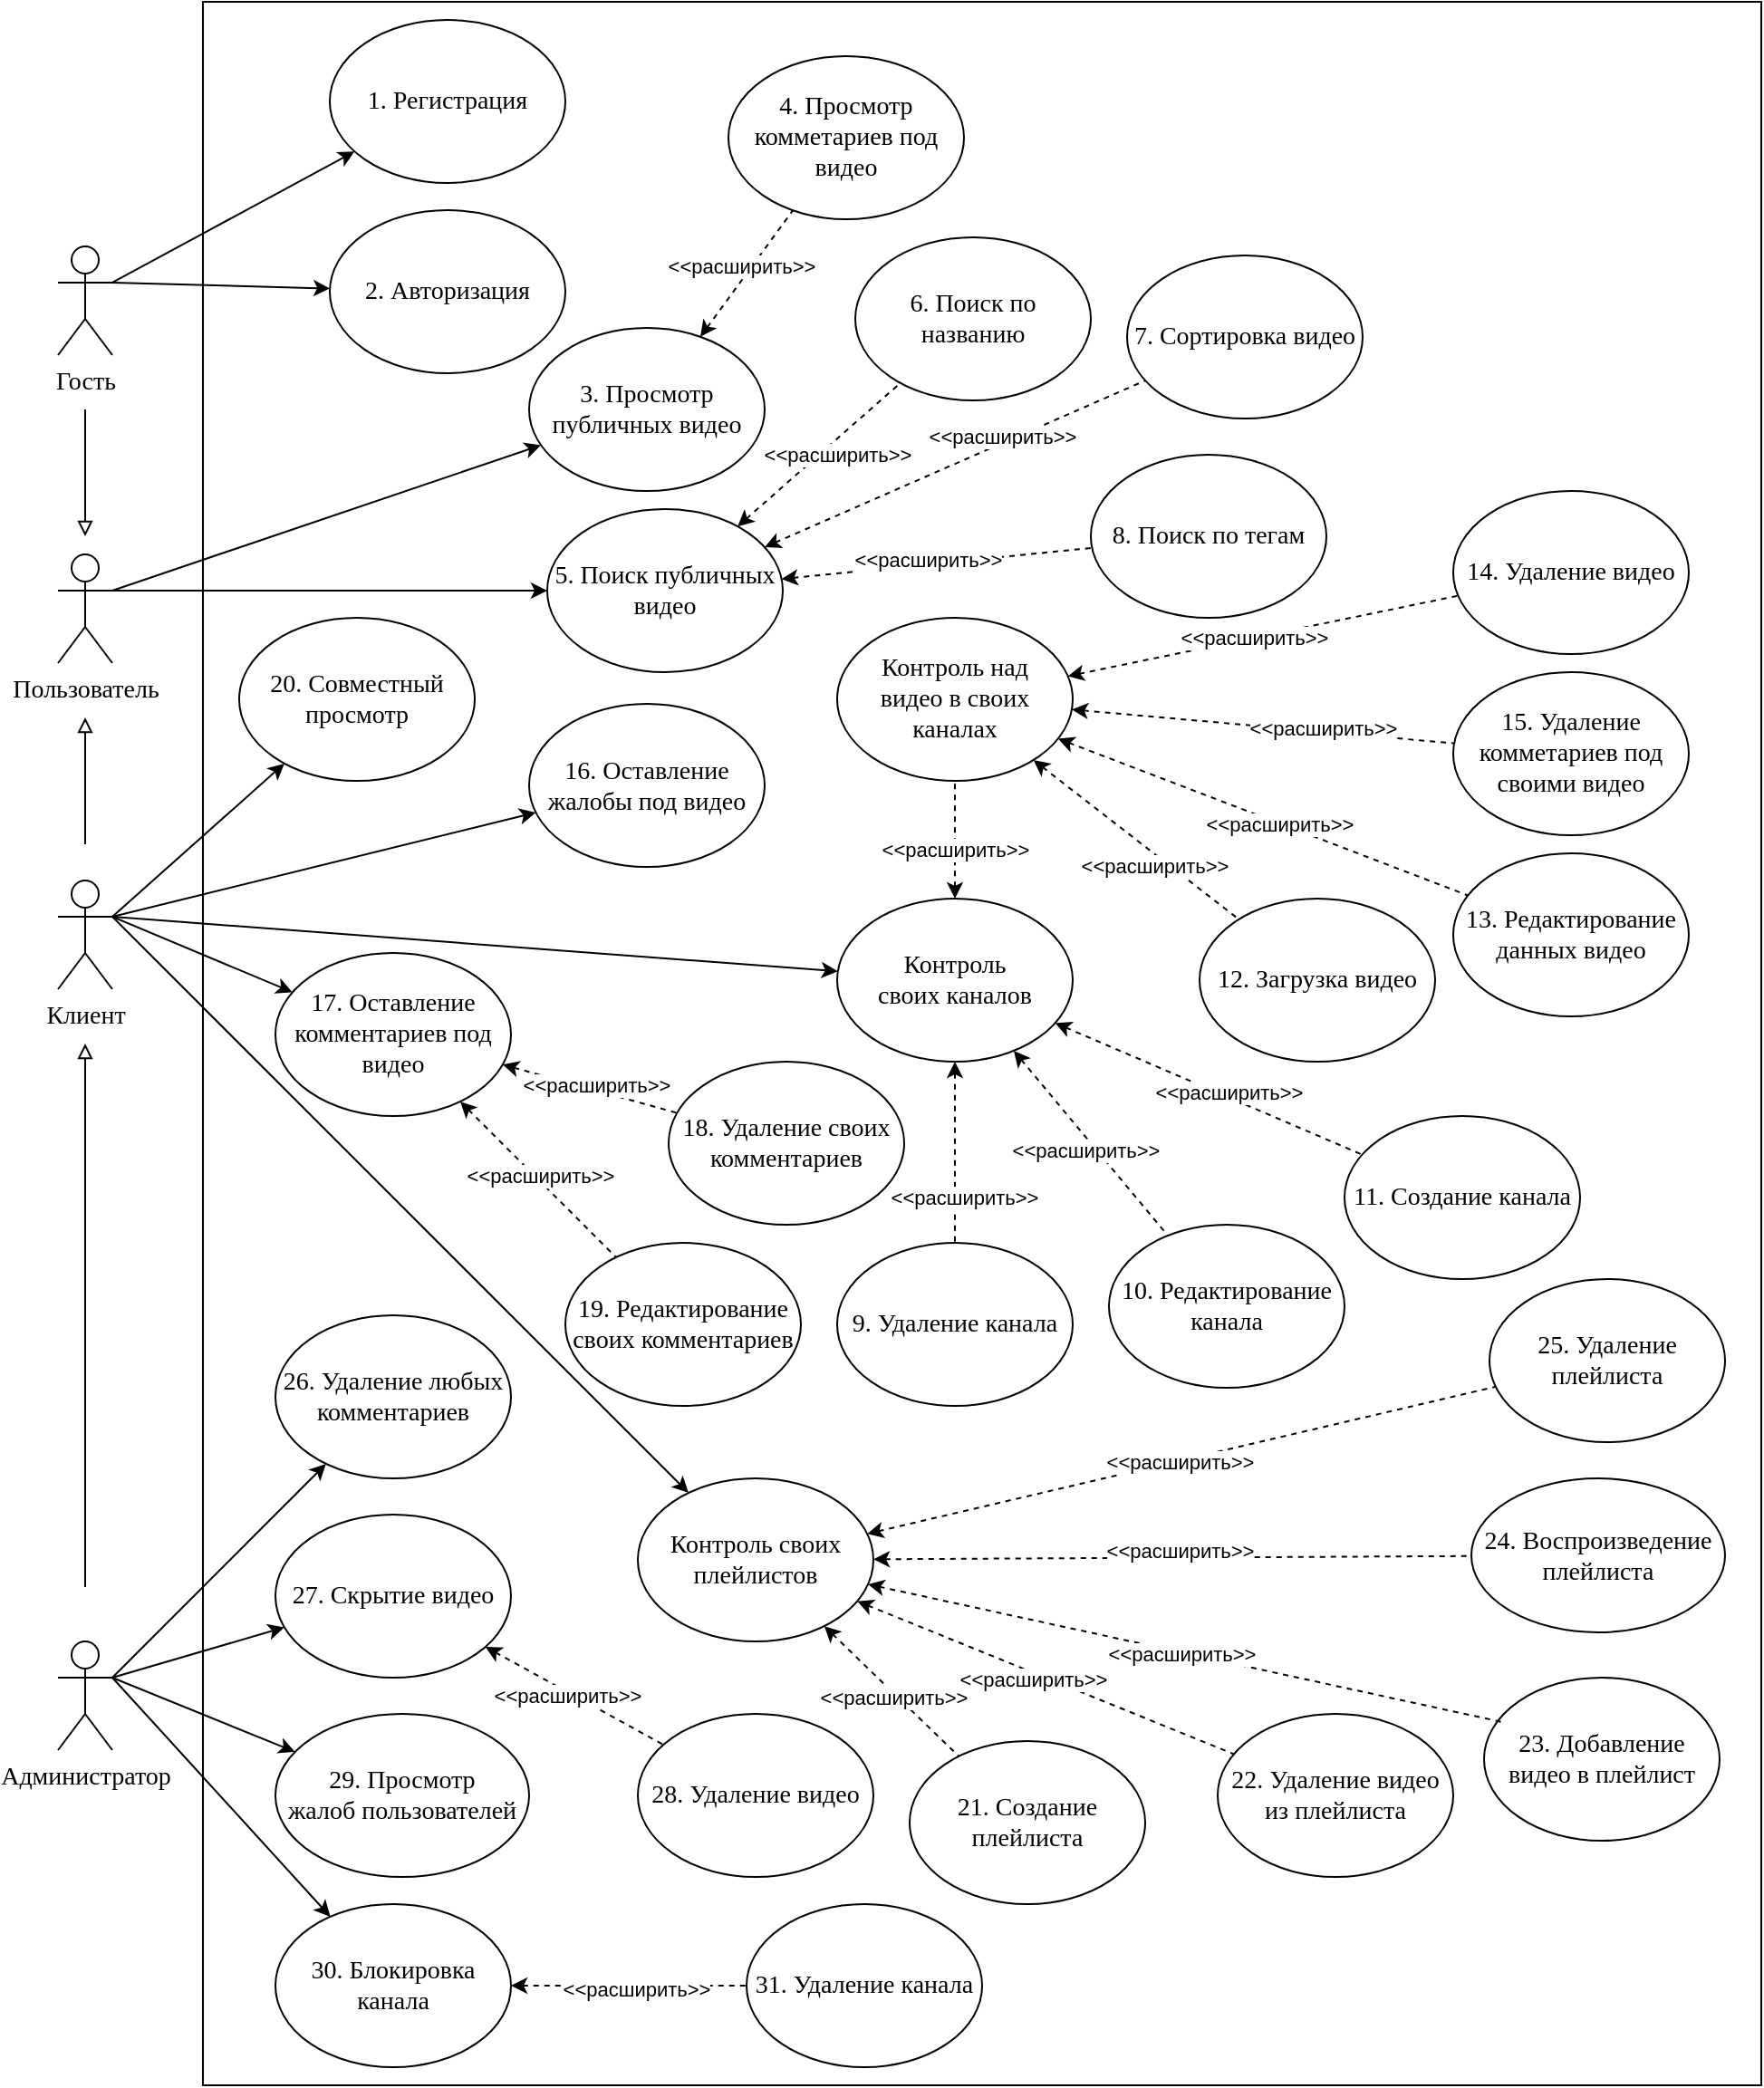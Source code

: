 <mxfile version="24.7.8">
  <diagram name="Страница — 1" id="E6bSnF_VHT4iEEO59rYy">
    <mxGraphModel dx="1050" dy="621" grid="1" gridSize="10" guides="1" tooltips="1" connect="1" arrows="1" fold="1" page="1" pageScale="1" pageWidth="827" pageHeight="1169" math="0" shadow="0">
      <root>
        <mxCell id="0" />
        <mxCell id="1" parent="0" />
        <mxCell id="m1uOOj59rF31rRHAzahm-8" value="" style="rounded=0;whiteSpace=wrap;html=1;" parent="1" vertex="1">
          <mxGeometry x="440" y="40" width="860" height="1150" as="geometry" />
        </mxCell>
        <mxCell id="gjHrM2PTtC39Y9KLKscD-3" style="edgeStyle=none;shape=connector;rounded=0;orthogonalLoop=1;jettySize=auto;html=1;exitX=1;exitY=0.333;exitDx=0;exitDy=0;exitPerimeter=0;strokeColor=default;align=center;verticalAlign=middle;fontFamily=Helvetica;fontSize=11;fontColor=default;labelBackgroundColor=default;endArrow=classic;" parent="1" source="4aJVaFBn8uNp1Ig8Rj45-1" target="4aJVaFBn8uNp1Ig8Rj45-6" edge="1">
          <mxGeometry relative="1" as="geometry" />
        </mxCell>
        <mxCell id="gjHrM2PTtC39Y9KLKscD-4" style="edgeStyle=none;shape=connector;rounded=0;orthogonalLoop=1;jettySize=auto;html=1;exitX=1;exitY=0.333;exitDx=0;exitDy=0;exitPerimeter=0;strokeColor=default;align=center;verticalAlign=middle;fontFamily=Helvetica;fontSize=11;fontColor=default;labelBackgroundColor=default;endArrow=classic;" parent="1" source="4aJVaFBn8uNp1Ig8Rj45-1" target="4aJVaFBn8uNp1Ig8Rj45-7" edge="1">
          <mxGeometry relative="1" as="geometry" />
        </mxCell>
        <mxCell id="4aJVaFBn8uNp1Ig8Rj45-1" value="Пользователь" style="shape=umlActor;verticalLabelPosition=bottom;verticalAlign=top;html=1;outlineConnect=0;fontFamily=Times New Roman;fontSize=14;" parent="1" vertex="1">
          <mxGeometry x="360" y="345" width="30" height="60" as="geometry" />
        </mxCell>
        <mxCell id="4aJVaFBn8uNp1Ig8Rj45-15" style="edgeStyle=none;shape=connector;rounded=0;orthogonalLoop=1;jettySize=auto;html=1;strokeColor=default;align=center;verticalAlign=middle;fontFamily=Helvetica;fontSize=11;fontColor=default;labelBackgroundColor=default;endArrow=block;endFill=0;" parent="1" edge="1">
          <mxGeometry relative="1" as="geometry">
            <mxPoint x="375" y="265" as="sourcePoint" />
            <mxPoint x="375" y="335" as="targetPoint" />
          </mxGeometry>
        </mxCell>
        <mxCell id="gjHrM2PTtC39Y9KLKscD-1" style="rounded=0;orthogonalLoop=1;jettySize=auto;html=1;exitX=1;exitY=0.333;exitDx=0;exitDy=0;exitPerimeter=0;" parent="1" source="4aJVaFBn8uNp1Ig8Rj45-2" target="4aJVaFBn8uNp1Ig8Rj45-10" edge="1">
          <mxGeometry relative="1" as="geometry" />
        </mxCell>
        <mxCell id="gjHrM2PTtC39Y9KLKscD-2" style="edgeStyle=none;shape=connector;rounded=0;orthogonalLoop=1;jettySize=auto;html=1;exitX=1;exitY=0.333;exitDx=0;exitDy=0;exitPerimeter=0;strokeColor=default;align=center;verticalAlign=middle;fontFamily=Helvetica;fontSize=11;fontColor=default;labelBackgroundColor=default;endArrow=classic;" parent="1" source="4aJVaFBn8uNp1Ig8Rj45-2" target="4aJVaFBn8uNp1Ig8Rj45-11" edge="1">
          <mxGeometry relative="1" as="geometry" />
        </mxCell>
        <mxCell id="4aJVaFBn8uNp1Ig8Rj45-2" value="Гость" style="shape=umlActor;verticalLabelPosition=bottom;verticalAlign=top;html=1;outlineConnect=0;fontFamily=Times New Roman;fontSize=14;" parent="1" vertex="1">
          <mxGeometry x="360" y="175" width="30" height="60" as="geometry" />
        </mxCell>
        <mxCell id="4aJVaFBn8uNp1Ig8Rj45-16" style="edgeStyle=none;shape=connector;rounded=0;orthogonalLoop=1;jettySize=auto;html=1;strokeColor=default;align=center;verticalAlign=middle;fontFamily=Helvetica;fontSize=11;fontColor=default;labelBackgroundColor=default;endArrow=block;endFill=0;" parent="1" edge="1">
          <mxGeometry relative="1" as="geometry">
            <mxPoint x="375" y="505" as="sourcePoint" />
            <mxPoint x="375" y="435" as="targetPoint" />
          </mxGeometry>
        </mxCell>
        <mxCell id="gjHrM2PTtC39Y9KLKscD-5" style="edgeStyle=none;shape=connector;rounded=0;orthogonalLoop=1;jettySize=auto;html=1;exitX=1;exitY=0.333;exitDx=0;exitDy=0;exitPerimeter=0;strokeColor=default;align=center;verticalAlign=middle;fontFamily=Helvetica;fontSize=11;fontColor=default;labelBackgroundColor=default;endArrow=classic;" parent="1" source="4aJVaFBn8uNp1Ig8Rj45-3" target="m1uOOj59rF31rRHAzahm-59" edge="1">
          <mxGeometry relative="1" as="geometry" />
        </mxCell>
        <mxCell id="gjHrM2PTtC39Y9KLKscD-6" style="edgeStyle=none;shape=connector;rounded=0;orthogonalLoop=1;jettySize=auto;html=1;exitX=1;exitY=0.333;exitDx=0;exitDy=0;exitPerimeter=0;strokeColor=default;align=center;verticalAlign=middle;fontFamily=Helvetica;fontSize=11;fontColor=default;labelBackgroundColor=default;endArrow=classic;" parent="1" source="4aJVaFBn8uNp1Ig8Rj45-3" target="m1uOOj59rF31rRHAzahm-47" edge="1">
          <mxGeometry relative="1" as="geometry" />
        </mxCell>
        <mxCell id="gjHrM2PTtC39Y9KLKscD-7" style="edgeStyle=none;shape=connector;rounded=0;orthogonalLoop=1;jettySize=auto;html=1;exitX=1;exitY=0.333;exitDx=0;exitDy=0;exitPerimeter=0;strokeColor=default;align=center;verticalAlign=middle;fontFamily=Helvetica;fontSize=11;fontColor=default;labelBackgroundColor=default;endArrow=classic;" parent="1" source="4aJVaFBn8uNp1Ig8Rj45-3" target="m1uOOj59rF31rRHAzahm-53" edge="1">
          <mxGeometry relative="1" as="geometry" />
        </mxCell>
        <mxCell id="gjHrM2PTtC39Y9KLKscD-8" style="edgeStyle=none;shape=connector;rounded=0;orthogonalLoop=1;jettySize=auto;html=1;exitX=1;exitY=0.333;exitDx=0;exitDy=0;exitPerimeter=0;strokeColor=default;align=center;verticalAlign=middle;fontFamily=Helvetica;fontSize=11;fontColor=default;labelBackgroundColor=default;endArrow=classic;" parent="1" source="4aJVaFBn8uNp1Ig8Rj45-3" target="m1uOOj59rF31rRHAzahm-26" edge="1">
          <mxGeometry relative="1" as="geometry" />
        </mxCell>
        <mxCell id="gjHrM2PTtC39Y9KLKscD-9" style="edgeStyle=none;shape=connector;rounded=0;orthogonalLoop=1;jettySize=auto;html=1;exitX=1;exitY=0.333;exitDx=0;exitDy=0;exitPerimeter=0;strokeColor=default;align=center;verticalAlign=middle;fontFamily=Helvetica;fontSize=11;fontColor=default;labelBackgroundColor=default;endArrow=classic;" parent="1" source="4aJVaFBn8uNp1Ig8Rj45-3" target="m1uOOj59rF31rRHAzahm-18" edge="1">
          <mxGeometry relative="1" as="geometry" />
        </mxCell>
        <mxCell id="4aJVaFBn8uNp1Ig8Rj45-3" value="Клиент" style="shape=umlActor;verticalLabelPosition=bottom;verticalAlign=top;html=1;outlineConnect=0;fontFamily=Times New Roman;fontSize=14;" parent="1" vertex="1">
          <mxGeometry x="360" y="525" width="30" height="60" as="geometry" />
        </mxCell>
        <mxCell id="4aJVaFBn8uNp1Ig8Rj45-17" style="edgeStyle=none;shape=connector;rounded=0;orthogonalLoop=1;jettySize=auto;html=1;strokeColor=default;align=center;verticalAlign=middle;fontFamily=Helvetica;fontSize=11;fontColor=default;labelBackgroundColor=default;endArrow=block;endFill=0;" parent="1" edge="1">
          <mxGeometry relative="1" as="geometry">
            <mxPoint x="375" y="915" as="sourcePoint" />
            <mxPoint x="375" y="615" as="targetPoint" />
          </mxGeometry>
        </mxCell>
        <mxCell id="gjHrM2PTtC39Y9KLKscD-10" style="edgeStyle=none;shape=connector;rounded=0;orthogonalLoop=1;jettySize=auto;html=1;exitX=1;exitY=0.333;exitDx=0;exitDy=0;exitPerimeter=0;strokeColor=default;align=center;verticalAlign=middle;fontFamily=Helvetica;fontSize=11;fontColor=default;labelBackgroundColor=default;endArrow=classic;" parent="1" source="4aJVaFBn8uNp1Ig8Rj45-4" target="4aJVaFBn8uNp1Ig8Rj45-26" edge="1">
          <mxGeometry relative="1" as="geometry" />
        </mxCell>
        <mxCell id="gjHrM2PTtC39Y9KLKscD-11" style="edgeStyle=none;shape=connector;rounded=0;orthogonalLoop=1;jettySize=auto;html=1;exitX=1;exitY=0.333;exitDx=0;exitDy=0;exitPerimeter=0;strokeColor=default;align=center;verticalAlign=middle;fontFamily=Helvetica;fontSize=11;fontColor=default;labelBackgroundColor=default;endArrow=classic;" parent="1" source="4aJVaFBn8uNp1Ig8Rj45-4" target="4aJVaFBn8uNp1Ig8Rj45-24" edge="1">
          <mxGeometry relative="1" as="geometry" />
        </mxCell>
        <mxCell id="gjHrM2PTtC39Y9KLKscD-12" style="edgeStyle=none;shape=connector;rounded=0;orthogonalLoop=1;jettySize=auto;html=1;exitX=1;exitY=0.333;exitDx=0;exitDy=0;exitPerimeter=0;strokeColor=default;align=center;verticalAlign=middle;fontFamily=Helvetica;fontSize=11;fontColor=default;labelBackgroundColor=default;endArrow=classic;" parent="1" source="4aJVaFBn8uNp1Ig8Rj45-4" target="4aJVaFBn8uNp1Ig8Rj45-25" edge="1">
          <mxGeometry relative="1" as="geometry" />
        </mxCell>
        <mxCell id="gjHrM2PTtC39Y9KLKscD-13" style="edgeStyle=none;shape=connector;rounded=0;orthogonalLoop=1;jettySize=auto;html=1;exitX=1;exitY=0.333;exitDx=0;exitDy=0;exitPerimeter=0;strokeColor=default;align=center;verticalAlign=middle;fontFamily=Helvetica;fontSize=11;fontColor=default;labelBackgroundColor=default;endArrow=classic;" parent="1" source="4aJVaFBn8uNp1Ig8Rj45-4" target="c1cYwW5EanxMe2z8Xv_R-3" edge="1">
          <mxGeometry relative="1" as="geometry" />
        </mxCell>
        <mxCell id="4aJVaFBn8uNp1Ig8Rj45-4" value="Администратор" style="shape=umlActor;verticalLabelPosition=bottom;verticalAlign=top;html=1;outlineConnect=0;fontFamily=Times New Roman;fontSize=14;" parent="1" vertex="1">
          <mxGeometry x="360" y="945" width="30" height="60" as="geometry" />
        </mxCell>
        <mxCell id="m1uOOj59rF31rRHAzahm-50" style="edgeStyle=none;shape=connector;rounded=0;orthogonalLoop=1;jettySize=auto;html=1;dashed=1;strokeColor=default;align=center;verticalAlign=middle;fontFamily=Helvetica;fontSize=11;fontColor=default;labelBackgroundColor=default;startArrow=classic;startFill=1;endArrow=none;endFill=0;" parent="1" source="4aJVaFBn8uNp1Ig8Rj45-6" target="m1uOOj59rF31rRHAzahm-49" edge="1">
          <mxGeometry relative="1" as="geometry" />
        </mxCell>
        <mxCell id="m1uOOj59rF31rRHAzahm-81" value="&amp;lt;&amp;lt;расширить&amp;gt;&amp;gt;" style="edgeLabel;html=1;align=center;verticalAlign=middle;resizable=0;points=[];fontFamily=Helvetica;fontSize=11;fontColor=default;labelBackgroundColor=default;" parent="m1uOOj59rF31rRHAzahm-50" vertex="1" connectable="0">
          <mxGeometry x="0.027" y="5" relative="1" as="geometry">
            <mxPoint as="offset" />
          </mxGeometry>
        </mxCell>
        <mxCell id="4aJVaFBn8uNp1Ig8Rj45-6" value="3. Просмотр публичных видео" style="ellipse;whiteSpace=wrap;html=1;fontFamily=Times New Roman;fontSize=14;" parent="1" vertex="1">
          <mxGeometry x="620" y="220" width="130" height="90" as="geometry" />
        </mxCell>
        <mxCell id="m1uOOj59rF31rRHAzahm-11" style="edgeStyle=none;shape=connector;rounded=0;orthogonalLoop=1;jettySize=auto;html=1;dashed=1;strokeColor=default;align=center;verticalAlign=middle;fontFamily=Helvetica;fontSize=11;fontColor=default;labelBackgroundColor=default;startArrow=classic;startFill=1;endArrow=none;endFill=0;" parent="1" source="4aJVaFBn8uNp1Ig8Rj45-7" target="m1uOOj59rF31rRHAzahm-9" edge="1">
          <mxGeometry relative="1" as="geometry" />
        </mxCell>
        <mxCell id="m1uOOj59rF31rRHAzahm-80" value="&amp;lt;&amp;lt;расширить&amp;gt;&amp;gt;" style="edgeLabel;html=1;align=center;verticalAlign=middle;resizable=0;points=[];fontFamily=Helvetica;fontSize=11;fontColor=default;labelBackgroundColor=default;" parent="m1uOOj59rF31rRHAzahm-11" vertex="1" connectable="0">
          <mxGeometry x="-0.0" y="3" relative="1" as="geometry">
            <mxPoint x="12" y="2" as="offset" />
          </mxGeometry>
        </mxCell>
        <mxCell id="m1uOOj59rF31rRHAzahm-12" style="edgeStyle=none;shape=connector;rounded=0;orthogonalLoop=1;jettySize=auto;html=1;dashed=1;strokeColor=default;align=center;verticalAlign=middle;fontFamily=Helvetica;fontSize=11;fontColor=default;labelBackgroundColor=default;startArrow=classic;startFill=1;endArrow=none;endFill=0;" parent="1" source="4aJVaFBn8uNp1Ig8Rj45-7" target="m1uOOj59rF31rRHAzahm-10" edge="1">
          <mxGeometry relative="1" as="geometry" />
        </mxCell>
        <mxCell id="m1uOOj59rF31rRHAzahm-78" value="&amp;lt;&amp;lt;расширить&amp;gt;&amp;gt;" style="edgeLabel;html=1;align=center;verticalAlign=middle;resizable=0;points=[];fontFamily=Helvetica;fontSize=11;fontColor=default;labelBackgroundColor=default;" parent="m1uOOj59rF31rRHAzahm-12" vertex="1" connectable="0">
          <mxGeometry x="-0.059" y="3" relative="1" as="geometry">
            <mxPoint as="offset" />
          </mxGeometry>
        </mxCell>
        <mxCell id="m1uOOj59rF31rRHAzahm-14" style="edgeStyle=none;shape=connector;rounded=0;orthogonalLoop=1;jettySize=auto;html=1;dashed=1;strokeColor=default;align=center;verticalAlign=middle;fontFamily=Helvetica;fontSize=11;fontColor=default;labelBackgroundColor=default;startArrow=classic;startFill=1;endArrow=none;endFill=0;" parent="1" source="4aJVaFBn8uNp1Ig8Rj45-7" target="m1uOOj59rF31rRHAzahm-13" edge="1">
          <mxGeometry relative="1" as="geometry" />
        </mxCell>
        <mxCell id="m1uOOj59rF31rRHAzahm-79" value="&amp;lt;&amp;lt;расширить&amp;gt;&amp;gt;" style="edgeLabel;html=1;align=center;verticalAlign=middle;resizable=0;points=[];fontFamily=Helvetica;fontSize=11;fontColor=default;labelBackgroundColor=default;" parent="m1uOOj59rF31rRHAzahm-14" vertex="1" connectable="0">
          <mxGeometry x="-0.012" y="3" relative="1" as="geometry">
            <mxPoint x="28" y="-13" as="offset" />
          </mxGeometry>
        </mxCell>
        <mxCell id="4aJVaFBn8uNp1Ig8Rj45-7" value="5. Поиск публичных видео" style="ellipse;whiteSpace=wrap;html=1;fontFamily=Times New Roman;fontSize=14;" parent="1" vertex="1">
          <mxGeometry x="630" y="320" width="130" height="90" as="geometry" />
        </mxCell>
        <mxCell id="4aJVaFBn8uNp1Ig8Rj45-10" value="1. Регистрация" style="ellipse;whiteSpace=wrap;html=1;fontFamily=Times New Roman;fontSize=14;" parent="1" vertex="1">
          <mxGeometry x="510" y="50" width="130" height="90" as="geometry" />
        </mxCell>
        <mxCell id="4aJVaFBn8uNp1Ig8Rj45-11" value="2. Авторизация" style="ellipse;whiteSpace=wrap;html=1;fontFamily=Times New Roman;fontSize=14;" parent="1" vertex="1">
          <mxGeometry x="510" y="155" width="130" height="90" as="geometry" />
        </mxCell>
        <mxCell id="m1uOOj59rF31rRHAzahm-17" style="edgeStyle=none;shape=connector;rounded=0;orthogonalLoop=1;jettySize=auto;html=1;dashed=1;strokeColor=default;align=center;verticalAlign=middle;fontFamily=Helvetica;fontSize=11;fontColor=default;labelBackgroundColor=default;startArrow=classic;startFill=1;endArrow=none;endFill=0;" parent="1" source="4aJVaFBn8uNp1Ig8Rj45-24" target="m1uOOj59rF31rRHAzahm-15" edge="1">
          <mxGeometry relative="1" as="geometry" />
        </mxCell>
        <mxCell id="m1uOOj59rF31rRHAzahm-73" value="&amp;lt;&amp;lt;расширить&amp;gt;&amp;gt;" style="edgeLabel;html=1;align=center;verticalAlign=middle;resizable=0;points=[];fontFamily=Helvetica;fontSize=11;fontColor=default;labelBackgroundColor=default;" parent="m1uOOj59rF31rRHAzahm-17" vertex="1" connectable="0">
          <mxGeometry x="-0.061" y="-2" relative="1" as="geometry">
            <mxPoint as="offset" />
          </mxGeometry>
        </mxCell>
        <mxCell id="4aJVaFBn8uNp1Ig8Rj45-24" value="&lt;span style=&quot;font-size: 14px; font-family: &amp;quot;Times New Roman&amp;quot;, serif;&quot;&gt;27. Скрытие видео&lt;/span&gt;" style="ellipse;whiteSpace=wrap;html=1;fontFamily=Times New Roman;fontSize=14;" parent="1" vertex="1">
          <mxGeometry x="480" y="875" width="130" height="90" as="geometry" />
        </mxCell>
        <mxCell id="4aJVaFBn8uNp1Ig8Rj45-25" value="&lt;span style=&quot;font-size: 14px; font-family: &amp;quot;Times New Roman&amp;quot;, serif;&quot;&gt;29. Просмотр&lt;br style=&quot;font-size: 14px;&quot;&gt;жалоб&amp;nbsp;&lt;/span&gt;&lt;span style=&quot;font-family: &amp;quot;Times New Roman&amp;quot;, serif; background-color: initial;&quot;&gt;пользователей&lt;/span&gt;" style="ellipse;whiteSpace=wrap;html=1;fontFamily=Times New Roman;fontSize=14;" parent="1" vertex="1">
          <mxGeometry x="480" y="985" width="140" height="90" as="geometry" />
        </mxCell>
        <mxCell id="4aJVaFBn8uNp1Ig8Rj45-26" value="&lt;div&gt;&lt;span style=&quot;font-size: 14px; font-family: &amp;quot;Times New Roman&amp;quot;, serif;&quot;&gt;26. Удаление любых комментариев&lt;/span&gt;&lt;/div&gt;" style="ellipse;whiteSpace=wrap;html=1;fontFamily=Times New Roman;fontSize=14;" parent="1" vertex="1">
          <mxGeometry x="480" y="765" width="130" height="90" as="geometry" />
        </mxCell>
        <mxCell id="m1uOOj59rF31rRHAzahm-9" value="6. Поиск по названию" style="ellipse;whiteSpace=wrap;html=1;fontFamily=Times New Roman;fontSize=14;" parent="1" vertex="1">
          <mxGeometry x="800" y="170" width="130" height="90" as="geometry" />
        </mxCell>
        <mxCell id="m1uOOj59rF31rRHAzahm-10" value="8. Поиск по тегам" style="ellipse;whiteSpace=wrap;html=1;fontFamily=Times New Roman;fontSize=14;" parent="1" vertex="1">
          <mxGeometry x="930" y="290" width="130" height="90" as="geometry" />
        </mxCell>
        <mxCell id="m1uOOj59rF31rRHAzahm-13" value="7. Сортировка видео" style="ellipse;whiteSpace=wrap;html=1;fontFamily=Times New Roman;fontSize=14;" parent="1" vertex="1">
          <mxGeometry x="950" y="180" width="130" height="90" as="geometry" />
        </mxCell>
        <mxCell id="m1uOOj59rF31rRHAzahm-15" value="&lt;span style=&quot;font-size: 14px; font-family: &amp;quot;Times New Roman&amp;quot;, serif;&quot;&gt;28. Удаление видео&lt;/span&gt;" style="ellipse;whiteSpace=wrap;html=1;fontFamily=Times New Roman;fontSize=14;" parent="1" vertex="1">
          <mxGeometry x="680" y="985" width="130" height="90" as="geometry" />
        </mxCell>
        <mxCell id="m1uOOj59rF31rRHAzahm-22" style="edgeStyle=none;shape=connector;rounded=0;orthogonalLoop=1;jettySize=auto;html=1;dashed=1;strokeColor=default;align=center;verticalAlign=middle;fontFamily=Helvetica;fontSize=11;fontColor=default;labelBackgroundColor=default;startArrow=classic;startFill=1;endArrow=none;endFill=0;" parent="1" source="m1uOOj59rF31rRHAzahm-18" target="m1uOOj59rF31rRHAzahm-19" edge="1">
          <mxGeometry relative="1" as="geometry" />
        </mxCell>
        <mxCell id="m1uOOj59rF31rRHAzahm-66" value="&amp;lt;&amp;lt;расширить&amp;gt;&amp;gt;" style="edgeLabel;html=1;align=center;verticalAlign=middle;resizable=0;points=[];fontFamily=Helvetica;fontSize=11;fontColor=default;labelBackgroundColor=default;" parent="m1uOOj59rF31rRHAzahm-22" vertex="1" connectable="0">
          <mxGeometry x="0.114" y="2" relative="1" as="geometry">
            <mxPoint as="offset" />
          </mxGeometry>
        </mxCell>
        <mxCell id="m1uOOj59rF31rRHAzahm-23" style="edgeStyle=none;shape=connector;rounded=0;orthogonalLoop=1;jettySize=auto;html=1;dashed=1;strokeColor=default;align=center;verticalAlign=middle;fontFamily=Helvetica;fontSize=11;fontColor=default;labelBackgroundColor=default;startArrow=classic;startFill=1;endArrow=none;endFill=0;" parent="1" source="m1uOOj59rF31rRHAzahm-18" target="m1uOOj59rF31rRHAzahm-21" edge="1">
          <mxGeometry relative="1" as="geometry" />
        </mxCell>
        <mxCell id="m1uOOj59rF31rRHAzahm-64" value="&amp;lt;&amp;lt;расширить&amp;gt;&amp;gt;" style="edgeLabel;html=1;align=center;verticalAlign=middle;resizable=0;points=[];fontFamily=Helvetica;fontSize=11;fontColor=default;labelBackgroundColor=default;" parent="m1uOOj59rF31rRHAzahm-23" vertex="1" connectable="0">
          <mxGeometry x="0.238" y="2" relative="1" as="geometry">
            <mxPoint x="3" y="13" as="offset" />
          </mxGeometry>
        </mxCell>
        <mxCell id="m1uOOj59rF31rRHAzahm-24" style="edgeStyle=none;shape=connector;rounded=0;orthogonalLoop=1;jettySize=auto;html=1;dashed=1;strokeColor=default;align=center;verticalAlign=middle;fontFamily=Helvetica;fontSize=11;fontColor=default;labelBackgroundColor=default;startArrow=classic;startFill=1;endArrow=none;endFill=0;" parent="1" source="m1uOOj59rF31rRHAzahm-18" target="m1uOOj59rF31rRHAzahm-20" edge="1">
          <mxGeometry relative="1" as="geometry" />
        </mxCell>
        <mxCell id="m1uOOj59rF31rRHAzahm-65" value="&amp;lt;&amp;lt;расширить&amp;gt;&amp;gt;" style="edgeLabel;html=1;align=center;verticalAlign=middle;resizable=0;points=[];fontFamily=Helvetica;fontSize=11;fontColor=default;labelBackgroundColor=default;" parent="m1uOOj59rF31rRHAzahm-24" vertex="1" connectable="0">
          <mxGeometry x="0.007" y="-5" relative="1" as="geometry">
            <mxPoint as="offset" />
          </mxGeometry>
        </mxCell>
        <mxCell id="m1uOOj59rF31rRHAzahm-40" style="edgeStyle=none;shape=connector;rounded=0;orthogonalLoop=1;jettySize=auto;html=1;dashed=1;strokeColor=default;align=center;verticalAlign=middle;fontFamily=Helvetica;fontSize=11;fontColor=default;labelBackgroundColor=default;startArrow=classic;startFill=1;endArrow=none;endFill=0;" parent="1" source="m1uOOj59rF31rRHAzahm-18" target="m1uOOj59rF31rRHAzahm-38" edge="1">
          <mxGeometry relative="1" as="geometry" />
        </mxCell>
        <mxCell id="m1uOOj59rF31rRHAzahm-67" value="&amp;lt;&amp;lt;расширить&amp;gt;&amp;gt;" style="edgeLabel;html=1;align=center;verticalAlign=middle;resizable=0;points=[];fontFamily=Helvetica;fontSize=11;fontColor=default;labelBackgroundColor=default;" parent="m1uOOj59rF31rRHAzahm-40" vertex="1" connectable="0">
          <mxGeometry x="-0.173" y="-1" relative="1" as="geometry">
            <mxPoint x="-1" as="offset" />
          </mxGeometry>
        </mxCell>
        <mxCell id="m1uOOj59rF31rRHAzahm-18" value="&lt;span style=&quot;font-family: &amp;quot;Times New Roman&amp;quot;, serif;&quot;&gt;Контроль&lt;/span&gt;&lt;div&gt;&lt;font face=&quot;Times New Roman, serif&quot;&gt;своих каналов&lt;/font&gt;&lt;/div&gt;" style="ellipse;whiteSpace=wrap;html=1;fontFamily=Times New Roman;fontSize=14;" parent="1" vertex="1">
          <mxGeometry x="790" y="535" width="130" height="90" as="geometry" />
        </mxCell>
        <mxCell id="m1uOOj59rF31rRHAzahm-19" value="&lt;font face=&quot;Times New Roman, serif&quot;&gt;11. Создание канала&lt;/font&gt;" style="ellipse;whiteSpace=wrap;html=1;fontFamily=Times New Roman;fontSize=14;" parent="1" vertex="1">
          <mxGeometry x="1070" y="655" width="130" height="90" as="geometry" />
        </mxCell>
        <mxCell id="m1uOOj59rF31rRHAzahm-20" value="&lt;font face=&quot;Times New Roman, serif&quot;&gt;10. Редактирование канала&lt;/font&gt;" style="ellipse;whiteSpace=wrap;html=1;fontFamily=Times New Roman;fontSize=14;" parent="1" vertex="1">
          <mxGeometry x="940" y="715" width="130" height="90" as="geometry" />
        </mxCell>
        <mxCell id="m1uOOj59rF31rRHAzahm-21" value="&lt;font face=&quot;Times New Roman, serif&quot;&gt;9. Удаление канала&lt;/font&gt;" style="ellipse;whiteSpace=wrap;html=1;fontFamily=Times New Roman;fontSize=14;" parent="1" vertex="1">
          <mxGeometry x="790" y="725" width="130" height="90" as="geometry" />
        </mxCell>
        <mxCell id="m1uOOj59rF31rRHAzahm-33" style="edgeStyle=none;shape=connector;rounded=0;orthogonalLoop=1;jettySize=auto;html=1;dashed=1;strokeColor=default;align=center;verticalAlign=middle;fontFamily=Helvetica;fontSize=11;fontColor=default;labelBackgroundColor=default;startArrow=classic;startFill=1;endArrow=none;endFill=0;" parent="1" source="m1uOOj59rF31rRHAzahm-26" target="m1uOOj59rF31rRHAzahm-29" edge="1">
          <mxGeometry relative="1" as="geometry" />
        </mxCell>
        <mxCell id="m1uOOj59rF31rRHAzahm-68" value="&amp;lt;&amp;lt;расширить&amp;gt;&amp;gt;" style="edgeLabel;html=1;align=center;verticalAlign=middle;resizable=0;points=[];fontFamily=Helvetica;fontSize=11;fontColor=default;labelBackgroundColor=default;" parent="m1uOOj59rF31rRHAzahm-33" vertex="1" connectable="0">
          <mxGeometry x="-0.009" relative="1" as="geometry">
            <mxPoint as="offset" />
          </mxGeometry>
        </mxCell>
        <mxCell id="m1uOOj59rF31rRHAzahm-34" style="edgeStyle=none;shape=connector;rounded=0;orthogonalLoop=1;jettySize=auto;html=1;dashed=1;strokeColor=default;align=center;verticalAlign=middle;fontFamily=Helvetica;fontSize=11;fontColor=default;labelBackgroundColor=default;startArrow=classic;startFill=1;endArrow=none;endFill=0;" parent="1" source="m1uOOj59rF31rRHAzahm-26" target="m1uOOj59rF31rRHAzahm-31" edge="1">
          <mxGeometry relative="1" as="geometry" />
        </mxCell>
        <mxCell id="m1uOOj59rF31rRHAzahm-69" value="&amp;lt;&amp;lt;расширить&amp;gt;&amp;gt;" style="edgeLabel;html=1;align=center;verticalAlign=middle;resizable=0;points=[];fontFamily=Helvetica;fontSize=11;fontColor=default;labelBackgroundColor=default;" parent="m1uOOj59rF31rRHAzahm-34" vertex="1" connectable="0">
          <mxGeometry x="0.021" y="4" relative="1" as="geometry">
            <mxPoint as="offset" />
          </mxGeometry>
        </mxCell>
        <mxCell id="m1uOOj59rF31rRHAzahm-36" style="edgeStyle=none;shape=connector;rounded=0;orthogonalLoop=1;jettySize=auto;html=1;dashed=1;strokeColor=default;align=center;verticalAlign=middle;fontFamily=Helvetica;fontSize=11;fontColor=default;labelBackgroundColor=default;startArrow=classic;startFill=1;endArrow=none;endFill=0;" parent="1" source="m1uOOj59rF31rRHAzahm-26" target="m1uOOj59rF31rRHAzahm-32" edge="1">
          <mxGeometry relative="1" as="geometry" />
        </mxCell>
        <mxCell id="m1uOOj59rF31rRHAzahm-71" value="&amp;lt;&amp;lt;расширить&amp;gt;&amp;gt;" style="edgeLabel;html=1;align=center;verticalAlign=middle;resizable=0;points=[];fontFamily=Helvetica;fontSize=11;fontColor=default;labelBackgroundColor=default;" parent="m1uOOj59rF31rRHAzahm-36" vertex="1" connectable="0">
          <mxGeometry x="-0.053" y="-3" relative="1" as="geometry">
            <mxPoint as="offset" />
          </mxGeometry>
        </mxCell>
        <mxCell id="m1uOOj59rF31rRHAzahm-37" style="edgeStyle=none;shape=connector;rounded=0;orthogonalLoop=1;jettySize=auto;html=1;dashed=1;strokeColor=default;align=center;verticalAlign=middle;fontFamily=Helvetica;fontSize=11;fontColor=default;labelBackgroundColor=default;startArrow=classic;startFill=1;endArrow=none;endFill=0;" parent="1" source="m1uOOj59rF31rRHAzahm-26" target="m1uOOj59rF31rRHAzahm-28" edge="1">
          <mxGeometry relative="1" as="geometry" />
        </mxCell>
        <mxCell id="m1uOOj59rF31rRHAzahm-72" value="&amp;lt;&amp;lt;расширить&amp;gt;&amp;gt;" style="edgeLabel;html=1;align=center;verticalAlign=middle;resizable=0;points=[];fontFamily=Helvetica;fontSize=11;fontColor=default;labelBackgroundColor=default;" parent="m1uOOj59rF31rRHAzahm-37" vertex="1" connectable="0">
          <mxGeometry x="0.051" y="-2" relative="1" as="geometry">
            <mxPoint as="offset" />
          </mxGeometry>
        </mxCell>
        <mxCell id="m1uOOj59rF31rRHAzahm-26" value="&lt;font face=&quot;Times New Roman, serif&quot;&gt;Контроль своих плейлистов&lt;/font&gt;" style="ellipse;whiteSpace=wrap;html=1;fontFamily=Times New Roman;fontSize=14;" parent="1" vertex="1">
          <mxGeometry x="680" y="855" width="130" height="90" as="geometry" />
        </mxCell>
        <mxCell id="m1uOOj59rF31rRHAzahm-28" value="&lt;font face=&quot;Times New Roman, serif&quot;&gt;21. Создание плейлиста&lt;/font&gt;" style="ellipse;whiteSpace=wrap;html=1;fontFamily=Times New Roman;fontSize=14;" parent="1" vertex="1">
          <mxGeometry x="830" y="1000" width="130" height="90" as="geometry" />
        </mxCell>
        <mxCell id="m1uOOj59rF31rRHAzahm-29" value="&lt;font face=&quot;Times New Roman, serif&quot;&gt;25. Удаление плейлиcта&lt;/font&gt;" style="ellipse;whiteSpace=wrap;html=1;fontFamily=Times New Roman;fontSize=14;" parent="1" vertex="1">
          <mxGeometry x="1150" y="745" width="130" height="90" as="geometry" />
        </mxCell>
        <mxCell id="m1uOOj59rF31rRHAzahm-30" value="&lt;font face=&quot;Times New Roman, serif&quot;&gt;23. Добавление видео в плейлист&lt;/font&gt;" style="ellipse;whiteSpace=wrap;html=1;fontFamily=Times New Roman;fontSize=14;" parent="1" vertex="1">
          <mxGeometry x="1147" y="965" width="130" height="90" as="geometry" />
        </mxCell>
        <mxCell id="m1uOOj59rF31rRHAzahm-31" value="&lt;font face=&quot;Times New Roman, serif&quot;&gt;24. Воспроизведение плейлиста&lt;/font&gt;" style="ellipse;whiteSpace=wrap;html=1;fontFamily=Times New Roman;fontSize=14;" parent="1" vertex="1">
          <mxGeometry x="1140" y="855" width="140" height="85" as="geometry" />
        </mxCell>
        <mxCell id="m1uOOj59rF31rRHAzahm-32" value="&lt;font face=&quot;Times New Roman, serif&quot;&gt;22. Удаление видео из плейлиста&lt;/font&gt;" style="ellipse;whiteSpace=wrap;html=1;fontFamily=Times New Roman;fontSize=14;" parent="1" vertex="1">
          <mxGeometry x="1000" y="985" width="130" height="90" as="geometry" />
        </mxCell>
        <mxCell id="m1uOOj59rF31rRHAzahm-35" style="edgeStyle=none;shape=connector;rounded=0;orthogonalLoop=1;jettySize=auto;html=1;entryX=0.083;entryY=0.274;entryDx=0;entryDy=0;entryPerimeter=0;dashed=1;strokeColor=default;align=center;verticalAlign=middle;fontFamily=Helvetica;fontSize=11;fontColor=default;labelBackgroundColor=default;startArrow=classic;startFill=1;endArrow=none;endFill=0;" parent="1" source="m1uOOj59rF31rRHAzahm-26" target="m1uOOj59rF31rRHAzahm-30" edge="1">
          <mxGeometry relative="1" as="geometry" />
        </mxCell>
        <mxCell id="m1uOOj59rF31rRHAzahm-70" value="&amp;lt;&amp;lt;расширить&amp;gt;&amp;gt;" style="edgeLabel;html=1;align=center;verticalAlign=middle;resizable=0;points=[];fontFamily=Helvetica;fontSize=11;fontColor=default;labelBackgroundColor=default;" parent="m1uOOj59rF31rRHAzahm-35" vertex="1" connectable="0">
          <mxGeometry x="-0.021" y="-1" relative="1" as="geometry">
            <mxPoint x="1" as="offset" />
          </mxGeometry>
        </mxCell>
        <mxCell id="m1uOOj59rF31rRHAzahm-44" style="edgeStyle=none;shape=connector;rounded=0;orthogonalLoop=1;jettySize=auto;html=1;dashed=1;strokeColor=default;align=center;verticalAlign=middle;fontFamily=Helvetica;fontSize=11;fontColor=default;labelBackgroundColor=default;startArrow=classic;startFill=1;endArrow=none;endFill=0;" parent="1" source="m1uOOj59rF31rRHAzahm-38" target="m1uOOj59rF31rRHAzahm-42" edge="1">
          <mxGeometry relative="1" as="geometry" />
        </mxCell>
        <mxCell id="m1uOOj59rF31rRHAzahm-77" value="&amp;lt;&amp;lt;расширить&amp;gt;&amp;gt;" style="edgeLabel;html=1;align=center;verticalAlign=middle;resizable=0;points=[];fontFamily=Helvetica;fontSize=11;fontColor=default;labelBackgroundColor=default;" parent="m1uOOj59rF31rRHAzahm-44" vertex="1" connectable="0">
          <mxGeometry x="0.239" y="-5" relative="1" as="geometry">
            <mxPoint x="-1" as="offset" />
          </mxGeometry>
        </mxCell>
        <mxCell id="m1uOOj59rF31rRHAzahm-45" style="edgeStyle=none;shape=connector;rounded=0;orthogonalLoop=1;jettySize=auto;html=1;dashed=1;strokeColor=default;align=center;verticalAlign=middle;fontFamily=Helvetica;fontSize=11;fontColor=default;labelBackgroundColor=default;startArrow=classic;startFill=1;endArrow=none;endFill=0;" parent="1" source="m1uOOj59rF31rRHAzahm-38" target="m1uOOj59rF31rRHAzahm-43" edge="1">
          <mxGeometry relative="1" as="geometry" />
        </mxCell>
        <mxCell id="m1uOOj59rF31rRHAzahm-76" value="&amp;lt;&amp;lt;расширить&amp;gt;&amp;gt;" style="edgeLabel;html=1;align=center;verticalAlign=middle;resizable=0;points=[];fontFamily=Helvetica;fontSize=11;fontColor=default;labelBackgroundColor=default;" parent="m1uOOj59rF31rRHAzahm-45" vertex="1" connectable="0">
          <mxGeometry x="0.305" y="1" relative="1" as="geometry">
            <mxPoint x="-26" y="-8" as="offset" />
          </mxGeometry>
        </mxCell>
        <mxCell id="m1uOOj59rF31rRHAzahm-46" style="edgeStyle=none;shape=connector;rounded=0;orthogonalLoop=1;jettySize=auto;html=1;dashed=1;strokeColor=default;align=center;verticalAlign=middle;fontFamily=Helvetica;fontSize=11;fontColor=default;labelBackgroundColor=default;startArrow=classic;startFill=1;endArrow=none;endFill=0;" parent="1" source="m1uOOj59rF31rRHAzahm-38" target="m1uOOj59rF31rRHAzahm-41" edge="1">
          <mxGeometry relative="1" as="geometry" />
        </mxCell>
        <mxCell id="m1uOOj59rF31rRHAzahm-74" value="&amp;lt;&amp;lt;расширить&amp;gt;&amp;gt;" style="edgeLabel;html=1;align=center;verticalAlign=middle;resizable=0;points=[];fontFamily=Helvetica;fontSize=11;fontColor=default;labelBackgroundColor=default;" parent="m1uOOj59rF31rRHAzahm-46" vertex="1" connectable="0">
          <mxGeometry x="0.44" y="2" relative="1" as="geometry">
            <mxPoint x="-52" y="12" as="offset" />
          </mxGeometry>
        </mxCell>
        <mxCell id="m1uOOj59rF31rRHAzahm-52" style="edgeStyle=none;shape=connector;rounded=0;orthogonalLoop=1;jettySize=auto;html=1;dashed=1;strokeColor=default;align=center;verticalAlign=middle;fontFamily=Helvetica;fontSize=11;fontColor=default;labelBackgroundColor=default;startArrow=classic;startFill=1;endArrow=none;endFill=0;" parent="1" source="m1uOOj59rF31rRHAzahm-38" target="m1uOOj59rF31rRHAzahm-51" edge="1">
          <mxGeometry relative="1" as="geometry" />
        </mxCell>
        <mxCell id="m1uOOj59rF31rRHAzahm-75" value="&amp;lt;&amp;lt;расширить&amp;gt;&amp;gt;" style="edgeLabel;html=1;align=center;verticalAlign=middle;resizable=0;points=[];fontFamily=Helvetica;fontSize=11;fontColor=default;labelBackgroundColor=default;" parent="m1uOOj59rF31rRHAzahm-52" vertex="1" connectable="0">
          <mxGeometry x="0.306" y="2" relative="1" as="geometry">
            <mxPoint as="offset" />
          </mxGeometry>
        </mxCell>
        <mxCell id="m1uOOj59rF31rRHAzahm-38" value="&lt;font face=&quot;Times New Roman, serif&quot;&gt;Контроль над видео&amp;nbsp;&lt;/font&gt;&lt;span style=&quot;font-family: &amp;quot;Times New Roman&amp;quot;, serif; background-color: initial;&quot;&gt;в своих каналах&lt;/span&gt;" style="ellipse;whiteSpace=wrap;html=1;fontFamily=Times New Roman;fontSize=14;" parent="1" vertex="1">
          <mxGeometry x="790" y="380" width="130" height="90" as="geometry" />
        </mxCell>
        <mxCell id="m1uOOj59rF31rRHAzahm-41" value="&lt;font face=&quot;Times New Roman, serif&quot;&gt;14. Удаление видео&lt;/font&gt;" style="ellipse;whiteSpace=wrap;html=1;fontFamily=Times New Roman;fontSize=14;" parent="1" vertex="1">
          <mxGeometry x="1130" y="310" width="130" height="90" as="geometry" />
        </mxCell>
        <mxCell id="m1uOOj59rF31rRHAzahm-42" value="&lt;font face=&quot;Times New Roman, serif&quot;&gt;12. Загрузка видео&lt;/font&gt;" style="ellipse;whiteSpace=wrap;html=1;fontFamily=Times New Roman;fontSize=14;" parent="1" vertex="1">
          <mxGeometry x="990" y="535" width="130" height="90" as="geometry" />
        </mxCell>
        <mxCell id="m1uOOj59rF31rRHAzahm-43" value="&lt;font face=&quot;Times New Roman, serif&quot;&gt;13. Редактирование данных видео&lt;/font&gt;" style="ellipse;whiteSpace=wrap;html=1;fontFamily=Times New Roman;fontSize=14;" parent="1" vertex="1">
          <mxGeometry x="1130" y="510" width="130" height="90" as="geometry" />
        </mxCell>
        <mxCell id="m1uOOj59rF31rRHAzahm-47" value="&lt;font face=&quot;Times New Roman, serif&quot;&gt;16. Оставление жалобы под видео&lt;/font&gt;" style="ellipse;whiteSpace=wrap;html=1;fontFamily=Times New Roman;fontSize=14;" parent="1" vertex="1">
          <mxGeometry x="620" y="427.5" width="130" height="90" as="geometry" />
        </mxCell>
        <mxCell id="m1uOOj59rF31rRHAzahm-49" value="4. Просмотр комметариев под видео" style="ellipse;whiteSpace=wrap;html=1;fontFamily=Times New Roman;fontSize=14;" parent="1" vertex="1">
          <mxGeometry x="730" y="70" width="130" height="90" as="geometry" />
        </mxCell>
        <mxCell id="m1uOOj59rF31rRHAzahm-51" value="&lt;font face=&quot;Times New Roman, serif&quot;&gt;15. Удаление комметариев под своими видео&lt;/font&gt;" style="ellipse;whiteSpace=wrap;html=1;fontFamily=Times New Roman;fontSize=14;" parent="1" vertex="1">
          <mxGeometry x="1130" y="410" width="130" height="90" as="geometry" />
        </mxCell>
        <mxCell id="m1uOOj59rF31rRHAzahm-57" style="edgeStyle=none;shape=connector;rounded=0;orthogonalLoop=1;jettySize=auto;html=1;dashed=1;strokeColor=default;align=center;verticalAlign=middle;fontFamily=Helvetica;fontSize=11;fontColor=default;labelBackgroundColor=default;startArrow=classic;startFill=1;endArrow=none;endFill=0;" parent="1" source="m1uOOj59rF31rRHAzahm-53" target="m1uOOj59rF31rRHAzahm-56" edge="1">
          <mxGeometry relative="1" as="geometry" />
        </mxCell>
        <mxCell id="m1uOOj59rF31rRHAzahm-62" value="&amp;lt;&amp;lt;расширить&amp;gt;&amp;gt;" style="edgeLabel;html=1;align=center;verticalAlign=middle;resizable=0;points=[];fontFamily=Helvetica;fontSize=11;fontColor=default;labelBackgroundColor=default;" parent="m1uOOj59rF31rRHAzahm-57" vertex="1" connectable="0">
          <mxGeometry x="-0.14" y="5" relative="1" as="geometry">
            <mxPoint x="9" y="4" as="offset" />
          </mxGeometry>
        </mxCell>
        <mxCell id="m1uOOj59rF31rRHAzahm-58" style="edgeStyle=none;shape=connector;rounded=0;orthogonalLoop=1;jettySize=auto;html=1;dashed=1;strokeColor=default;align=center;verticalAlign=middle;fontFamily=Helvetica;fontSize=11;fontColor=default;labelBackgroundColor=default;startArrow=classic;startFill=1;endArrow=none;endFill=0;" parent="1" source="m1uOOj59rF31rRHAzahm-53" target="m1uOOj59rF31rRHAzahm-55" edge="1">
          <mxGeometry relative="1" as="geometry" />
        </mxCell>
        <mxCell id="m1uOOj59rF31rRHAzahm-63" value="&amp;lt;&amp;lt;расширить&amp;gt;&amp;gt;" style="edgeLabel;html=1;align=center;verticalAlign=middle;resizable=0;points=[];fontFamily=Helvetica;fontSize=11;fontColor=default;labelBackgroundColor=default;" parent="m1uOOj59rF31rRHAzahm-58" vertex="1" connectable="0">
          <mxGeometry x="-0.01" y="2" relative="1" as="geometry">
            <mxPoint as="offset" />
          </mxGeometry>
        </mxCell>
        <mxCell id="m1uOOj59rF31rRHAzahm-53" value="&lt;font face=&quot;Times New Roman, serif&quot;&gt;17. Оставление комментариев под видео&lt;/font&gt;" style="ellipse;whiteSpace=wrap;html=1;fontFamily=Times New Roman;fontSize=14;" parent="1" vertex="1">
          <mxGeometry x="480" y="565" width="130" height="90" as="geometry" />
        </mxCell>
        <mxCell id="m1uOOj59rF31rRHAzahm-55" value="&lt;span style=&quot;font-family: &amp;quot;Times New Roman&amp;quot;, serif;&quot;&gt;19. Редактирование своих комментариев&lt;/span&gt;" style="ellipse;whiteSpace=wrap;html=1;fontFamily=Times New Roman;fontSize=14;" parent="1" vertex="1">
          <mxGeometry x="640" y="725" width="130" height="90" as="geometry" />
        </mxCell>
        <mxCell id="m1uOOj59rF31rRHAzahm-56" value="&lt;font face=&quot;Times New Roman, serif&quot;&gt;18. Удаление своих комментариев&lt;/font&gt;" style="ellipse;whiteSpace=wrap;html=1;fontFamily=Times New Roman;fontSize=14;" parent="1" vertex="1">
          <mxGeometry x="697" y="625" width="130" height="90" as="geometry" />
        </mxCell>
        <mxCell id="m1uOOj59rF31rRHAzahm-59" value="&lt;font face=&quot;Times New Roman, serif&quot;&gt;20. Совместный просмотр&lt;/font&gt;" style="ellipse;whiteSpace=wrap;html=1;fontFamily=Times New Roman;fontSize=14;" parent="1" vertex="1">
          <mxGeometry x="460" y="380" width="130" height="90" as="geometry" />
        </mxCell>
        <mxCell id="c1cYwW5EanxMe2z8Xv_R-10" style="edgeStyle=none;rounded=0;orthogonalLoop=1;jettySize=auto;html=1;startArrow=classic;startFill=1;endArrow=none;endFill=0;dashed=1;" parent="1" source="c1cYwW5EanxMe2z8Xv_R-3" target="c1cYwW5EanxMe2z8Xv_R-9" edge="1">
          <mxGeometry relative="1" as="geometry" />
        </mxCell>
        <mxCell id="c1cYwW5EanxMe2z8Xv_R-11" value="&amp;lt;&amp;lt;расширить&amp;gt;&amp;gt;" style="edgeLabel;html=1;align=center;verticalAlign=middle;resizable=0;points=[];" parent="c1cYwW5EanxMe2z8Xv_R-10" vertex="1" connectable="0">
          <mxGeometry x="0.051" y="-2" relative="1" as="geometry">
            <mxPoint as="offset" />
          </mxGeometry>
        </mxCell>
        <mxCell id="c1cYwW5EanxMe2z8Xv_R-3" value="&lt;span style=&quot;font-size: 14px; font-family: &amp;quot;Times New Roman&amp;quot;, serif;&quot;&gt;30. Блокировка канала&lt;/span&gt;" style="ellipse;whiteSpace=wrap;html=1;fontFamily=Times New Roman;fontSize=14;" parent="1" vertex="1">
          <mxGeometry x="480" y="1090" width="130" height="90" as="geometry" />
        </mxCell>
        <mxCell id="c1cYwW5EanxMe2z8Xv_R-9" value="&lt;span style=&quot;font-size: 14px; font-family: &amp;quot;Times New Roman&amp;quot;, serif;&quot;&gt;31. Удаление канала&lt;/span&gt;" style="ellipse;whiteSpace=wrap;html=1;fontFamily=Times New Roman;fontSize=14;" parent="1" vertex="1">
          <mxGeometry x="740" y="1090" width="130" height="90" as="geometry" />
        </mxCell>
      </root>
    </mxGraphModel>
  </diagram>
</mxfile>

